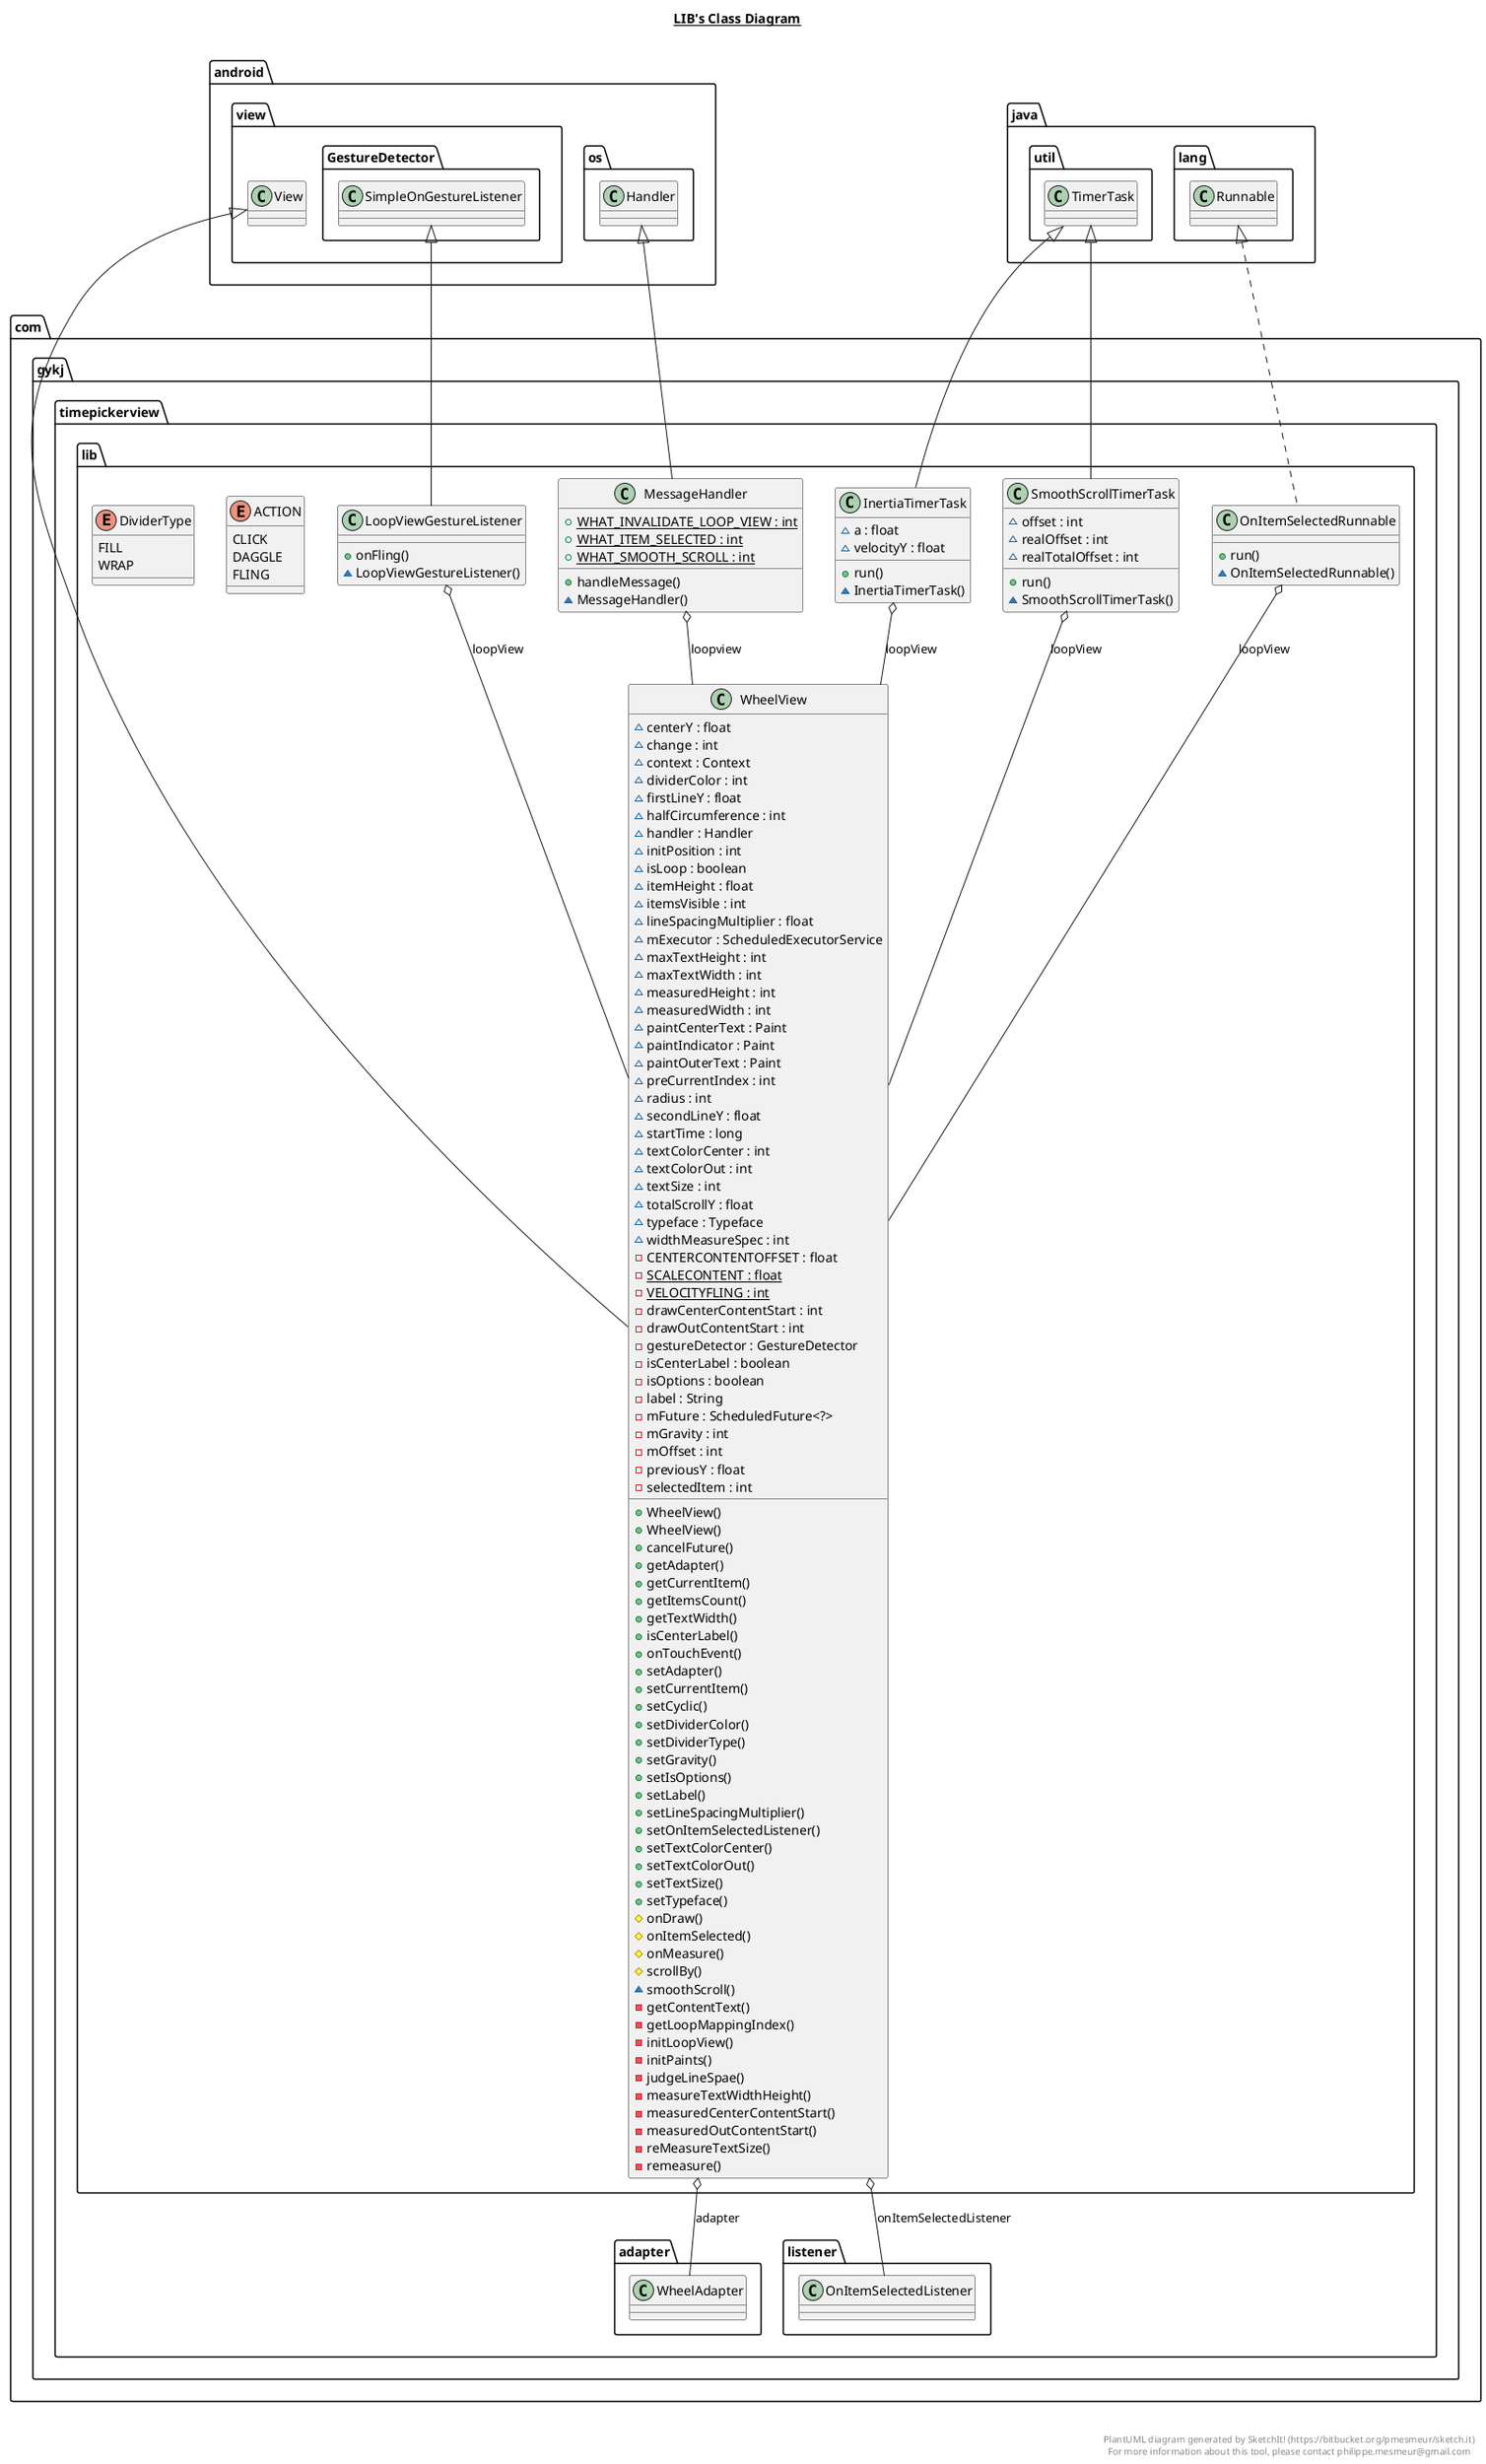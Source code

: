 @startuml

title __LIB's Class Diagram__\n

  namespace com.gykj.timepickerview {
    namespace lib {
      class com.gykj.timepickerview.lib.InertiaTimerTask {
          ~ a : float
          ~ velocityY : float
          + run()
          ~ InertiaTimerTask()
      }
    }
  }
  

  namespace com.gykj.timepickerview {
    namespace lib {
      class com.gykj.timepickerview.lib.LoopViewGestureListener {
          + onFling()
          ~ LoopViewGestureListener()
      }
    }
  }
  

  namespace com.gykj.timepickerview {
    namespace lib {
      class com.gykj.timepickerview.lib.MessageHandler {
          {static} + WHAT_INVALIDATE_LOOP_VIEW : int
          {static} + WHAT_ITEM_SELECTED : int
          {static} + WHAT_SMOOTH_SCROLL : int
          + handleMessage()
          ~ MessageHandler()
      }
    }
  }
  

  namespace com.gykj.timepickerview {
    namespace lib {
      class com.gykj.timepickerview.lib.OnItemSelectedRunnable {
          + run()
          ~ OnItemSelectedRunnable()
      }
    }
  }
  

  namespace com.gykj.timepickerview {
    namespace lib {
      class com.gykj.timepickerview.lib.SmoothScrollTimerTask {
          ~ offset : int
          ~ realOffset : int
          ~ realTotalOffset : int
          + run()
          ~ SmoothScrollTimerTask()
      }
    }
  }
  

  namespace com.gykj.timepickerview {
    namespace lib {
      class com.gykj.timepickerview.lib.WheelView {
          ~ centerY : float
          ~ change : int
          ~ context : Context
          ~ dividerColor : int
          ~ firstLineY : float
          ~ halfCircumference : int
          ~ handler : Handler
          ~ initPosition : int
          ~ isLoop : boolean
          ~ itemHeight : float
          ~ itemsVisible : int
          ~ lineSpacingMultiplier : float
          ~ mExecutor : ScheduledExecutorService
          ~ maxTextHeight : int
          ~ maxTextWidth : int
          ~ measuredHeight : int
          ~ measuredWidth : int
          ~ paintCenterText : Paint
          ~ paintIndicator : Paint
          ~ paintOuterText : Paint
          ~ preCurrentIndex : int
          ~ radius : int
          ~ secondLineY : float
          ~ startTime : long
          ~ textColorCenter : int
          ~ textColorOut : int
          ~ textSize : int
          ~ totalScrollY : float
          ~ typeface : Typeface
          ~ widthMeasureSpec : int
          - CENTERCONTENTOFFSET : float
          {static} - SCALECONTENT : float
          {static} - VELOCITYFLING : int
          - drawCenterContentStart : int
          - drawOutContentStart : int
          - gestureDetector : GestureDetector
          - isCenterLabel : boolean
          - isOptions : boolean
          - label : String
          - mFuture : ScheduledFuture<?>
          - mGravity : int
          - mOffset : int
          - previousY : float
          - selectedItem : int
          + WheelView()
          + WheelView()
          + cancelFuture()
          + getAdapter()
          + getCurrentItem()
          + getItemsCount()
          + getTextWidth()
          + isCenterLabel()
          + onTouchEvent()
          + setAdapter()
          + setCurrentItem()
          + setCyclic()
          + setDividerColor()
          + setDividerType()
          + setGravity()
          + setIsOptions()
          + setLabel()
          + setLineSpacingMultiplier()
          + setOnItemSelectedListener()
          + setTextColorCenter()
          + setTextColorOut()
          + setTextSize()
          + setTypeface()
          # onDraw()
          # onItemSelected()
          # onMeasure()
          # scrollBy()
          ~ smoothScroll()
          - getContentText()
          - getLoopMappingIndex()
          - initLoopView()
          - initPaints()
          - judgeLineSpae()
          - measureTextWidthHeight()
          - measuredCenterContentStart()
          - measuredOutContentStart()
          - reMeasureTextSize()
          - remeasure()
      }
    }
  }
  

  namespace com.gykj.timepickerview {
    namespace lib {
      enum ACTION {
        CLICK
        DAGGLE
        FLING
      }
    }
  }
  

  namespace com.gykj.timepickerview {
    namespace lib {
      enum DividerType {
        FILL
        WRAP
      }
    }
  }
  

  com.gykj.timepickerview.lib.InertiaTimerTask -up-|> java.util.TimerTask
  com.gykj.timepickerview.lib.InertiaTimerTask o-- com.gykj.timepickerview.lib.WheelView : loopView
  com.gykj.timepickerview.lib.LoopViewGestureListener -up-|> android.view.GestureDetector.SimpleOnGestureListener
  com.gykj.timepickerview.lib.LoopViewGestureListener o-- com.gykj.timepickerview.lib.WheelView : loopView
  com.gykj.timepickerview.lib.MessageHandler -up-|> android.os.Handler
  com.gykj.timepickerview.lib.MessageHandler o-- com.gykj.timepickerview.lib.WheelView : loopview
  com.gykj.timepickerview.lib.OnItemSelectedRunnable .up.|> java.lang.Runnable
  com.gykj.timepickerview.lib.OnItemSelectedRunnable o-- com.gykj.timepickerview.lib.WheelView : loopView
  com.gykj.timepickerview.lib.SmoothScrollTimerTask -up-|> java.util.TimerTask
  com.gykj.timepickerview.lib.SmoothScrollTimerTask o-- com.gykj.timepickerview.lib.WheelView : loopView
  com.gykj.timepickerview.lib.WheelView -up-|> android.view.View
  com.gykj.timepickerview.lib.WheelView o-- com.gykj.timepickerview.adapter.WheelAdapter : adapter
  com.gykj.timepickerview.lib.WheelView o-- com.gykj.timepickerview.listener.OnItemSelectedListener : onItemSelectedListener
  com.gykj.timepickerview.lib.WheelView o-- com.gykj.timepickerview.lib.WheelView.DividerType : dividerType
  com.gykj.timepickerview.lib.WheelView +-down- com.gykj.timepickerview.lib.WheelView.ACTION
  com.gykj.timepickerview.lib.WheelView +-down- com.gykj.timepickerview.lib.WheelView.DividerType


right footer


PlantUML diagram generated by SketchIt! (https://bitbucket.org/pmesmeur/sketch.it)
For more information about this tool, please contact philippe.mesmeur@gmail.com
endfooter

@enduml
